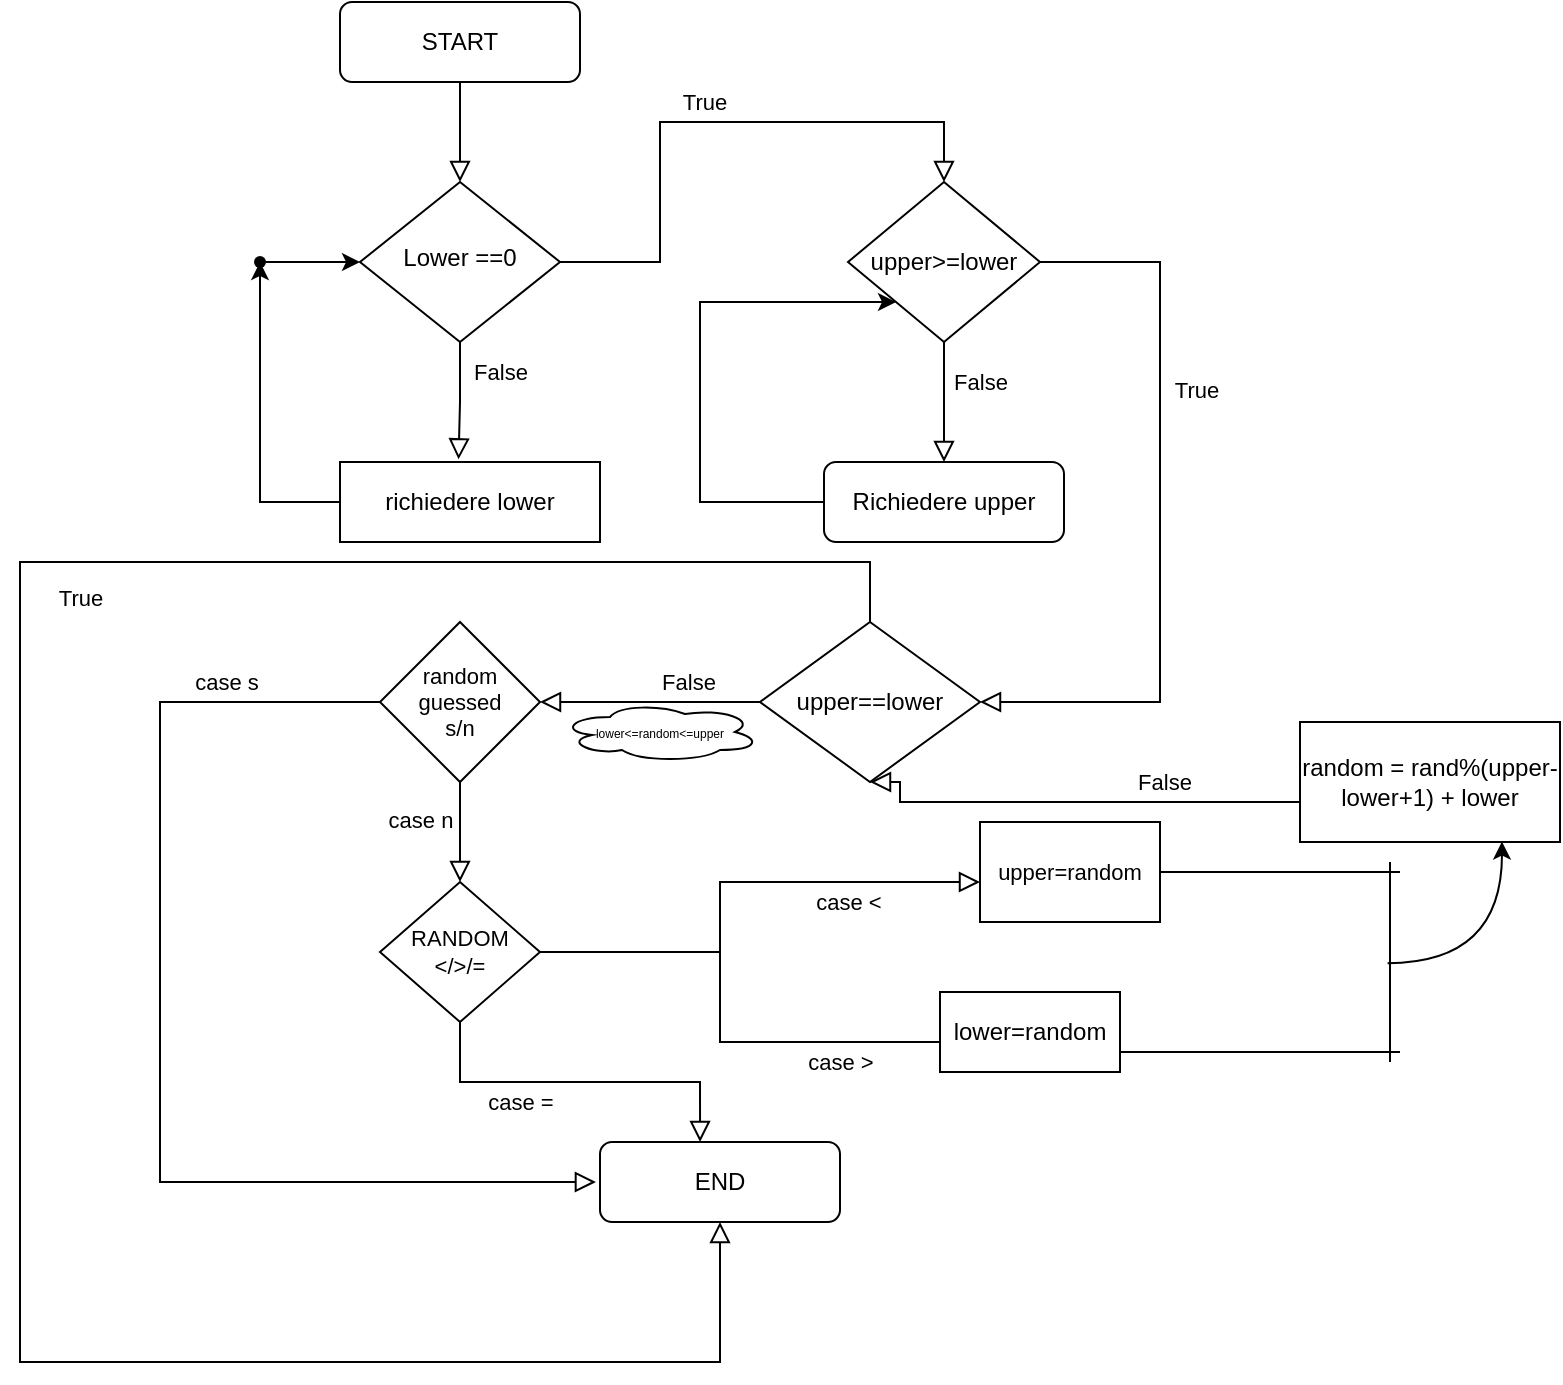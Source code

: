 <mxfile version="15.4.3" type="github">
  <diagram id="C5RBs43oDa-KdzZeNtuy" name="Page-1">
    <mxGraphModel dx="2012" dy="627" grid="1" gridSize="10" guides="1" tooltips="1" connect="1" arrows="1" fold="1" page="1" pageScale="1" pageWidth="827" pageHeight="1169" math="0" shadow="0">
      <root>
        <mxCell id="WIyWlLk6GJQsqaUBKTNV-0" />
        <mxCell id="WIyWlLk6GJQsqaUBKTNV-1" parent="WIyWlLk6GJQsqaUBKTNV-0" />
        <mxCell id="WIyWlLk6GJQsqaUBKTNV-2" value="" style="rounded=0;html=1;jettySize=auto;orthogonalLoop=1;fontSize=11;endArrow=block;endFill=0;endSize=8;strokeWidth=1;shadow=0;labelBackgroundColor=none;edgeStyle=orthogonalEdgeStyle;" parent="WIyWlLk6GJQsqaUBKTNV-1" source="WIyWlLk6GJQsqaUBKTNV-3" target="WIyWlLk6GJQsqaUBKTNV-6" edge="1">
          <mxGeometry relative="1" as="geometry" />
        </mxCell>
        <mxCell id="WIyWlLk6GJQsqaUBKTNV-3" value="START" style="rounded=1;whiteSpace=wrap;html=1;fontSize=12;glass=0;strokeWidth=1;shadow=0;" parent="WIyWlLk6GJQsqaUBKTNV-1" vertex="1">
          <mxGeometry x="160" y="80" width="120" height="40" as="geometry" />
        </mxCell>
        <mxCell id="WIyWlLk6GJQsqaUBKTNV-4" value="False" style="rounded=0;html=1;jettySize=auto;orthogonalLoop=1;fontSize=11;endArrow=block;endFill=0;endSize=8;strokeWidth=1;shadow=0;labelBackgroundColor=none;edgeStyle=orthogonalEdgeStyle;entryX=0.456;entryY=-0.033;entryDx=0;entryDy=0;entryPerimeter=0;" parent="WIyWlLk6GJQsqaUBKTNV-1" source="WIyWlLk6GJQsqaUBKTNV-6" target="MiROsKPb9ubcO-TrZehd-3" edge="1">
          <mxGeometry x="-0.5" y="20" relative="1" as="geometry">
            <mxPoint as="offset" />
            <mxPoint x="220" y="290" as="targetPoint" />
          </mxGeometry>
        </mxCell>
        <mxCell id="WIyWlLk6GJQsqaUBKTNV-5" value="True" style="edgeStyle=orthogonalEdgeStyle;rounded=0;html=1;jettySize=auto;orthogonalLoop=1;fontSize=11;endArrow=block;endFill=0;endSize=8;strokeWidth=1;shadow=0;labelBackgroundColor=none;" parent="WIyWlLk6GJQsqaUBKTNV-1" source="WIyWlLk6GJQsqaUBKTNV-6" edge="1" target="MiROsKPb9ubcO-TrZehd-0">
          <mxGeometry x="-0.028" y="10" relative="1" as="geometry">
            <mxPoint as="offset" />
            <mxPoint x="414" y="210" as="targetPoint" />
            <Array as="points">
              <mxPoint x="320" y="210" />
              <mxPoint x="320" y="140" />
              <mxPoint x="462" y="140" />
            </Array>
          </mxGeometry>
        </mxCell>
        <mxCell id="WIyWlLk6GJQsqaUBKTNV-6" value="Lower ==0" style="rhombus;whiteSpace=wrap;html=1;shadow=0;fontFamily=Helvetica;fontSize=12;align=center;strokeWidth=1;spacing=6;spacingTop=-4;" parent="WIyWlLk6GJQsqaUBKTNV-1" vertex="1">
          <mxGeometry x="170" y="170" width="100" height="80" as="geometry" />
        </mxCell>
        <mxCell id="WIyWlLk6GJQsqaUBKTNV-11" value="END" style="rounded=1;whiteSpace=wrap;html=1;fontSize=12;glass=0;strokeWidth=1;shadow=0;" parent="WIyWlLk6GJQsqaUBKTNV-1" vertex="1">
          <mxGeometry x="290" y="650" width="120" height="40" as="geometry" />
        </mxCell>
        <mxCell id="w1PhQ_oF4DWovegoYtzw-7" value="" style="edgeStyle=orthogonalEdgeStyle;rounded=0;orthogonalLoop=1;jettySize=auto;html=1;" edge="1" parent="WIyWlLk6GJQsqaUBKTNV-1" source="WIyWlLk6GJQsqaUBKTNV-12" target="MiROsKPb9ubcO-TrZehd-0">
          <mxGeometry relative="1" as="geometry">
            <mxPoint x="370" y="230" as="targetPoint" />
            <Array as="points">
              <mxPoint x="340" y="330" />
              <mxPoint x="340" y="230" />
            </Array>
          </mxGeometry>
        </mxCell>
        <mxCell id="WIyWlLk6GJQsqaUBKTNV-12" value="Richiedere upper" style="rounded=1;whiteSpace=wrap;html=1;fontSize=12;glass=0;strokeWidth=1;shadow=0;" parent="WIyWlLk6GJQsqaUBKTNV-1" vertex="1">
          <mxGeometry x="402" y="310" width="120" height="40" as="geometry" />
        </mxCell>
        <mxCell id="MiROsKPb9ubcO-TrZehd-0" value="upper&amp;gt;=lower" style="rhombus;whiteSpace=wrap;html=1;" parent="WIyWlLk6GJQsqaUBKTNV-1" vertex="1">
          <mxGeometry x="414" y="170" width="96" height="80" as="geometry" />
        </mxCell>
        <mxCell id="MiROsKPb9ubcO-TrZehd-5" value="" style="edgeStyle=orthogonalEdgeStyle;rounded=0;orthogonalLoop=1;jettySize=auto;html=1;" parent="WIyWlLk6GJQsqaUBKTNV-1" source="MiROsKPb9ubcO-TrZehd-3" target="MiROsKPb9ubcO-TrZehd-4" edge="1">
          <mxGeometry relative="1" as="geometry">
            <Array as="points">
              <mxPoint x="120" y="330" />
            </Array>
          </mxGeometry>
        </mxCell>
        <mxCell id="MiROsKPb9ubcO-TrZehd-3" value="richiedere lower" style="rounded=0;whiteSpace=wrap;html=1;" parent="WIyWlLk6GJQsqaUBKTNV-1" vertex="1">
          <mxGeometry x="160" y="310" width="130" height="40" as="geometry" />
        </mxCell>
        <mxCell id="MiROsKPb9ubcO-TrZehd-6" style="edgeStyle=orthogonalEdgeStyle;rounded=0;orthogonalLoop=1;jettySize=auto;html=1;entryX=0;entryY=0.5;entryDx=0;entryDy=0;" parent="WIyWlLk6GJQsqaUBKTNV-1" source="MiROsKPb9ubcO-TrZehd-4" target="WIyWlLk6GJQsqaUBKTNV-6" edge="1">
          <mxGeometry relative="1" as="geometry" />
        </mxCell>
        <mxCell id="MiROsKPb9ubcO-TrZehd-4" value="" style="shape=waypoint;size=6;pointerEvents=1;points=[];fillColor=#ffffff;resizable=0;rotatable=0;perimeter=centerPerimeter;snapToPoint=1;rounded=0;" parent="WIyWlLk6GJQsqaUBKTNV-1" vertex="1">
          <mxGeometry x="100" y="190" width="40" height="40" as="geometry" />
        </mxCell>
        <mxCell id="MiROsKPb9ubcO-TrZehd-19" value="False" style="edgeStyle=orthogonalEdgeStyle;rounded=0;html=1;jettySize=auto;orthogonalLoop=1;fontSize=11;endArrow=block;endFill=0;endSize=8;strokeWidth=1;shadow=0;labelBackgroundColor=none;exitX=0.5;exitY=1;exitDx=0;exitDy=0;entryX=0.5;entryY=0;entryDx=0;entryDy=0;" parent="WIyWlLk6GJQsqaUBKTNV-1" source="MiROsKPb9ubcO-TrZehd-0" target="WIyWlLk6GJQsqaUBKTNV-12" edge="1">
          <mxGeometry x="-0.333" y="18" relative="1" as="geometry">
            <mxPoint as="offset" />
            <mxPoint x="280" y="220" as="sourcePoint" />
            <mxPoint x="424" y="220" as="targetPoint" />
            <Array as="points" />
          </mxGeometry>
        </mxCell>
        <mxCell id="MiROsKPb9ubcO-TrZehd-20" value="True" style="edgeStyle=orthogonalEdgeStyle;rounded=0;html=1;jettySize=auto;orthogonalLoop=1;fontSize=11;endArrow=block;endFill=0;endSize=8;strokeWidth=1;shadow=0;labelBackgroundColor=none;exitX=1;exitY=0.5;exitDx=0;exitDy=0;" parent="WIyWlLk6GJQsqaUBKTNV-1" source="MiROsKPb9ubcO-TrZehd-0" edge="1">
          <mxGeometry x="-0.333" y="18" relative="1" as="geometry">
            <mxPoint as="offset" />
            <mxPoint x="472" y="260" as="sourcePoint" />
            <mxPoint x="480" y="430" as="targetPoint" />
            <Array as="points">
              <mxPoint x="570" y="210" />
              <mxPoint x="570" y="430" />
              <mxPoint x="490" y="430" />
            </Array>
          </mxGeometry>
        </mxCell>
        <mxCell id="MiROsKPb9ubcO-TrZehd-21" value="upper==lower" style="rhombus;whiteSpace=wrap;html=1;fontSize=12;" parent="WIyWlLk6GJQsqaUBKTNV-1" vertex="1">
          <mxGeometry x="370" y="390" width="110" height="80" as="geometry" />
        </mxCell>
        <mxCell id="MiROsKPb9ubcO-TrZehd-22" value="False" style="edgeStyle=orthogonalEdgeStyle;rounded=0;html=1;jettySize=auto;orthogonalLoop=1;fontSize=11;endArrow=block;endFill=0;endSize=8;strokeWidth=1;shadow=0;labelBackgroundColor=none;exitX=0;exitY=0.5;exitDx=0;exitDy=0;entryX=1;entryY=0.5;entryDx=0;entryDy=0;" parent="WIyWlLk6GJQsqaUBKTNV-1" source="MiROsKPb9ubcO-TrZehd-21" target="MiROsKPb9ubcO-TrZehd-23" edge="1">
          <mxGeometry x="-0.333" y="-10" relative="1" as="geometry">
            <mxPoint as="offset" />
            <mxPoint x="310" y="400" as="sourcePoint" />
            <mxPoint x="310" y="430" as="targetPoint" />
            <Array as="points" />
          </mxGeometry>
        </mxCell>
        <mxCell id="MiROsKPb9ubcO-TrZehd-23" value="&lt;div style=&quot;font-size: 11px&quot;&gt;&lt;font style=&quot;font-size: 11px&quot;&gt;random guessed&lt;/font&gt;&lt;/div&gt;&lt;div style=&quot;font-size: 11px&quot;&gt;&lt;font style=&quot;font-size: 11px&quot;&gt;&lt;font style=&quot;font-size: 11px&quot;&gt;s/n&lt;/font&gt;&lt;br&gt;&lt;/font&gt;&lt;/div&gt;" style="rhombus;whiteSpace=wrap;html=1;fontSize=12;" parent="WIyWlLk6GJQsqaUBKTNV-1" vertex="1">
          <mxGeometry x="180" y="390" width="80" height="80" as="geometry" />
        </mxCell>
        <mxCell id="MiROsKPb9ubcO-TrZehd-28" value="&lt;font style=&quot;font-size: 6px&quot;&gt;lower&amp;lt;=random&amp;lt;=upper&lt;/font&gt;" style="ellipse;shape=cloud;whiteSpace=wrap;html=1;fontSize=8;" parent="WIyWlLk6GJQsqaUBKTNV-1" vertex="1">
          <mxGeometry x="270" y="430" width="100" height="30" as="geometry" />
        </mxCell>
        <mxCell id="MiROsKPb9ubcO-TrZehd-30" value="case n" style="edgeStyle=orthogonalEdgeStyle;rounded=0;html=1;jettySize=auto;orthogonalLoop=1;fontSize=11;endArrow=block;endFill=0;endSize=8;strokeWidth=1;shadow=0;labelBackgroundColor=none;exitX=0.5;exitY=1;exitDx=0;exitDy=0;" parent="WIyWlLk6GJQsqaUBKTNV-1" source="MiROsKPb9ubcO-TrZehd-23" edge="1">
          <mxGeometry x="-0.25" y="-20" relative="1" as="geometry">
            <mxPoint as="offset" />
            <mxPoint x="230" y="520" as="sourcePoint" />
            <mxPoint x="220" y="520" as="targetPoint" />
            <Array as="points" />
          </mxGeometry>
        </mxCell>
        <mxCell id="MiROsKPb9ubcO-TrZehd-31" value="case s" style="edgeStyle=orthogonalEdgeStyle;rounded=0;html=1;jettySize=auto;orthogonalLoop=1;fontSize=11;endArrow=block;endFill=0;endSize=8;strokeWidth=1;shadow=0;labelBackgroundColor=none;exitX=0;exitY=0.5;exitDx=0;exitDy=0;entryX=-0.017;entryY=0.5;entryDx=0;entryDy=0;entryPerimeter=0;" parent="WIyWlLk6GJQsqaUBKTNV-1" source="MiROsKPb9ubcO-TrZehd-23" target="WIyWlLk6GJQsqaUBKTNV-11" edge="1">
          <mxGeometry x="-0.727" y="-10" relative="1" as="geometry">
            <mxPoint as="offset" />
            <mxPoint x="150" y="420" as="sourcePoint" />
            <mxPoint x="260" y="670" as="targetPoint" />
            <Array as="points">
              <mxPoint x="70" y="430" />
              <mxPoint x="70" y="670" />
            </Array>
          </mxGeometry>
        </mxCell>
        <mxCell id="MiROsKPb9ubcO-TrZehd-32" value="&lt;div&gt;RANDOM&lt;/div&gt;&lt;div&gt;&amp;lt;/&amp;gt;/=&lt;br&gt;&lt;/div&gt;" style="rhombus;whiteSpace=wrap;html=1;fontSize=11;" parent="WIyWlLk6GJQsqaUBKTNV-1" vertex="1">
          <mxGeometry x="180" y="520" width="80" height="70" as="geometry" />
        </mxCell>
        <mxCell id="MiROsKPb9ubcO-TrZehd-34" value="case =" style="edgeStyle=orthogonalEdgeStyle;rounded=0;html=1;jettySize=auto;orthogonalLoop=1;fontSize=11;endArrow=block;endFill=0;endSize=8;strokeWidth=1;shadow=0;labelBackgroundColor=none;exitX=0.5;exitY=1;exitDx=0;exitDy=0;entryX=0.417;entryY=0;entryDx=0;entryDy=0;entryPerimeter=0;" parent="WIyWlLk6GJQsqaUBKTNV-1" source="MiROsKPb9ubcO-TrZehd-32" target="WIyWlLk6GJQsqaUBKTNV-11" edge="1">
          <mxGeometry x="-0.333" y="-10" relative="1" as="geometry">
            <mxPoint as="offset" />
            <mxPoint x="270" y="610" as="sourcePoint" />
            <mxPoint x="160" y="610" as="targetPoint" />
            <Array as="points" />
          </mxGeometry>
        </mxCell>
        <mxCell id="MiROsKPb9ubcO-TrZehd-36" value="" style="line;strokeWidth=1;html=1;fontSize=11;" parent="WIyWlLk6GJQsqaUBKTNV-1" vertex="1">
          <mxGeometry x="260" y="550" width="90" height="10" as="geometry" />
        </mxCell>
        <mxCell id="MiROsKPb9ubcO-TrZehd-37" value="case &amp;gt;" style="edgeStyle=orthogonalEdgeStyle;rounded=0;html=1;jettySize=auto;orthogonalLoop=1;fontSize=11;endArrow=block;endFill=0;endSize=8;strokeWidth=1;shadow=0;labelBackgroundColor=none;exitX=1;exitY=0.5;exitDx=0;exitDy=0;exitPerimeter=0;" parent="WIyWlLk6GJQsqaUBKTNV-1" source="MiROsKPb9ubcO-TrZehd-36" edge="1">
          <mxGeometry x="0.2" y="-10" relative="1" as="geometry">
            <mxPoint as="offset" />
            <mxPoint x="340" y="555" as="sourcePoint" />
            <mxPoint x="480" y="600" as="targetPoint" />
            <Array as="points">
              <mxPoint x="350" y="600" />
            </Array>
          </mxGeometry>
        </mxCell>
        <mxCell id="MiROsKPb9ubcO-TrZehd-38" value="case &amp;lt;" style="edgeStyle=orthogonalEdgeStyle;rounded=0;html=1;jettySize=auto;orthogonalLoop=1;fontSize=11;endArrow=block;endFill=0;endSize=8;strokeWidth=1;shadow=0;labelBackgroundColor=none;exitX=1;exitY=0.5;exitDx=0;exitDy=0;exitPerimeter=0;" parent="WIyWlLk6GJQsqaUBKTNV-1" source="MiROsKPb9ubcO-TrZehd-36" edge="1">
          <mxGeometry x="0.2" y="-10" relative="1" as="geometry">
            <mxPoint as="offset" />
            <mxPoint x="350" y="475" as="sourcePoint" />
            <mxPoint x="480" y="520" as="targetPoint" />
            <Array as="points">
              <mxPoint x="350" y="520" />
            </Array>
          </mxGeometry>
        </mxCell>
        <mxCell id="MiROsKPb9ubcO-TrZehd-41" value="upper=random" style="rounded=0;whiteSpace=wrap;html=1;fontSize=11;strokeWidth=1;" parent="WIyWlLk6GJQsqaUBKTNV-1" vertex="1">
          <mxGeometry x="480" y="490" width="90" height="50" as="geometry" />
        </mxCell>
        <mxCell id="MiROsKPb9ubcO-TrZehd-43" value="" style="line;strokeWidth=1;html=1;fontSize=11;" parent="WIyWlLk6GJQsqaUBKTNV-1" vertex="1">
          <mxGeometry x="570" y="510" width="120" height="10" as="geometry" />
        </mxCell>
        <mxCell id="MiROsKPb9ubcO-TrZehd-44" value="" style="line;strokeWidth=1;html=1;fontSize=11;" parent="WIyWlLk6GJQsqaUBKTNV-1" vertex="1">
          <mxGeometry x="550" y="600" width="140" height="10" as="geometry" />
        </mxCell>
        <mxCell id="MiROsKPb9ubcO-TrZehd-46" value="" style="line;strokeWidth=1;html=1;fontSize=11;direction=south;" parent="WIyWlLk6GJQsqaUBKTNV-1" vertex="1">
          <mxGeometry x="680" y="510" width="10" height="100" as="geometry" />
        </mxCell>
        <mxCell id="w1PhQ_oF4DWovegoYtzw-0" value="lower=random" style="rounded=0;whiteSpace=wrap;html=1;" vertex="1" parent="WIyWlLk6GJQsqaUBKTNV-1">
          <mxGeometry x="460" y="575" width="90" height="40" as="geometry" />
        </mxCell>
        <mxCell id="w1PhQ_oF4DWovegoYtzw-2" value="random = rand%(upper-lower+1) + lower" style="rounded=0;whiteSpace=wrap;html=1;" vertex="1" parent="WIyWlLk6GJQsqaUBKTNV-1">
          <mxGeometry x="640" y="440" width="130" height="60" as="geometry" />
        </mxCell>
        <mxCell id="w1PhQ_oF4DWovegoYtzw-4" value="" style="curved=1;endArrow=classic;html=1;rounded=0;edgeStyle=orthogonalEdgeStyle;exitX=0.506;exitY=0.62;exitDx=0;exitDy=0;exitPerimeter=0;entryX=0.771;entryY=0.997;entryDx=0;entryDy=0;entryPerimeter=0;" edge="1" parent="WIyWlLk6GJQsqaUBKTNV-1" source="MiROsKPb9ubcO-TrZehd-46" target="w1PhQ_oF4DWovegoYtzw-2">
          <mxGeometry width="50" height="50" relative="1" as="geometry">
            <mxPoint x="690" y="560" as="sourcePoint" />
            <mxPoint x="740" y="510" as="targetPoint" />
            <Array as="points">
              <mxPoint x="741" y="561" />
              <mxPoint x="741" y="500" />
            </Array>
          </mxGeometry>
        </mxCell>
        <mxCell id="w1PhQ_oF4DWovegoYtzw-5" value="False" style="edgeStyle=orthogonalEdgeStyle;rounded=0;html=1;jettySize=auto;orthogonalLoop=1;fontSize=11;endArrow=block;endFill=0;endSize=8;strokeWidth=1;shadow=0;labelBackgroundColor=none;exitX=0;exitY=0.5;exitDx=0;exitDy=0;entryX=0.5;entryY=1;entryDx=0;entryDy=0;" edge="1" parent="WIyWlLk6GJQsqaUBKTNV-1" target="MiROsKPb9ubcO-TrZehd-21">
          <mxGeometry x="-0.333" y="-10" relative="1" as="geometry">
            <mxPoint as="offset" />
            <mxPoint x="640" y="470" as="sourcePoint" />
            <mxPoint x="420" y="480" as="targetPoint" />
            <Array as="points">
              <mxPoint x="640" y="480" />
              <mxPoint x="440" y="480" />
              <mxPoint x="440" y="470" />
            </Array>
          </mxGeometry>
        </mxCell>
        <mxCell id="w1PhQ_oF4DWovegoYtzw-6" value="True" style="edgeStyle=orthogonalEdgeStyle;rounded=0;html=1;jettySize=auto;orthogonalLoop=1;fontSize=11;endArrow=block;endFill=0;endSize=8;strokeWidth=1;shadow=0;labelBackgroundColor=none;exitX=0.5;exitY=0;exitDx=0;exitDy=0;" edge="1" parent="WIyWlLk6GJQsqaUBKTNV-1" source="MiROsKPb9ubcO-TrZehd-21">
          <mxGeometry x="-0.333" y="18" relative="1" as="geometry">
            <mxPoint as="offset" />
            <mxPoint x="430" y="380" as="sourcePoint" />
            <mxPoint x="350" y="690" as="targetPoint" />
            <Array as="points">
              <mxPoint x="425" y="360" />
              <mxPoint y="360" />
              <mxPoint y="760" />
              <mxPoint x="350" y="760" />
            </Array>
          </mxGeometry>
        </mxCell>
      </root>
    </mxGraphModel>
  </diagram>
</mxfile>
